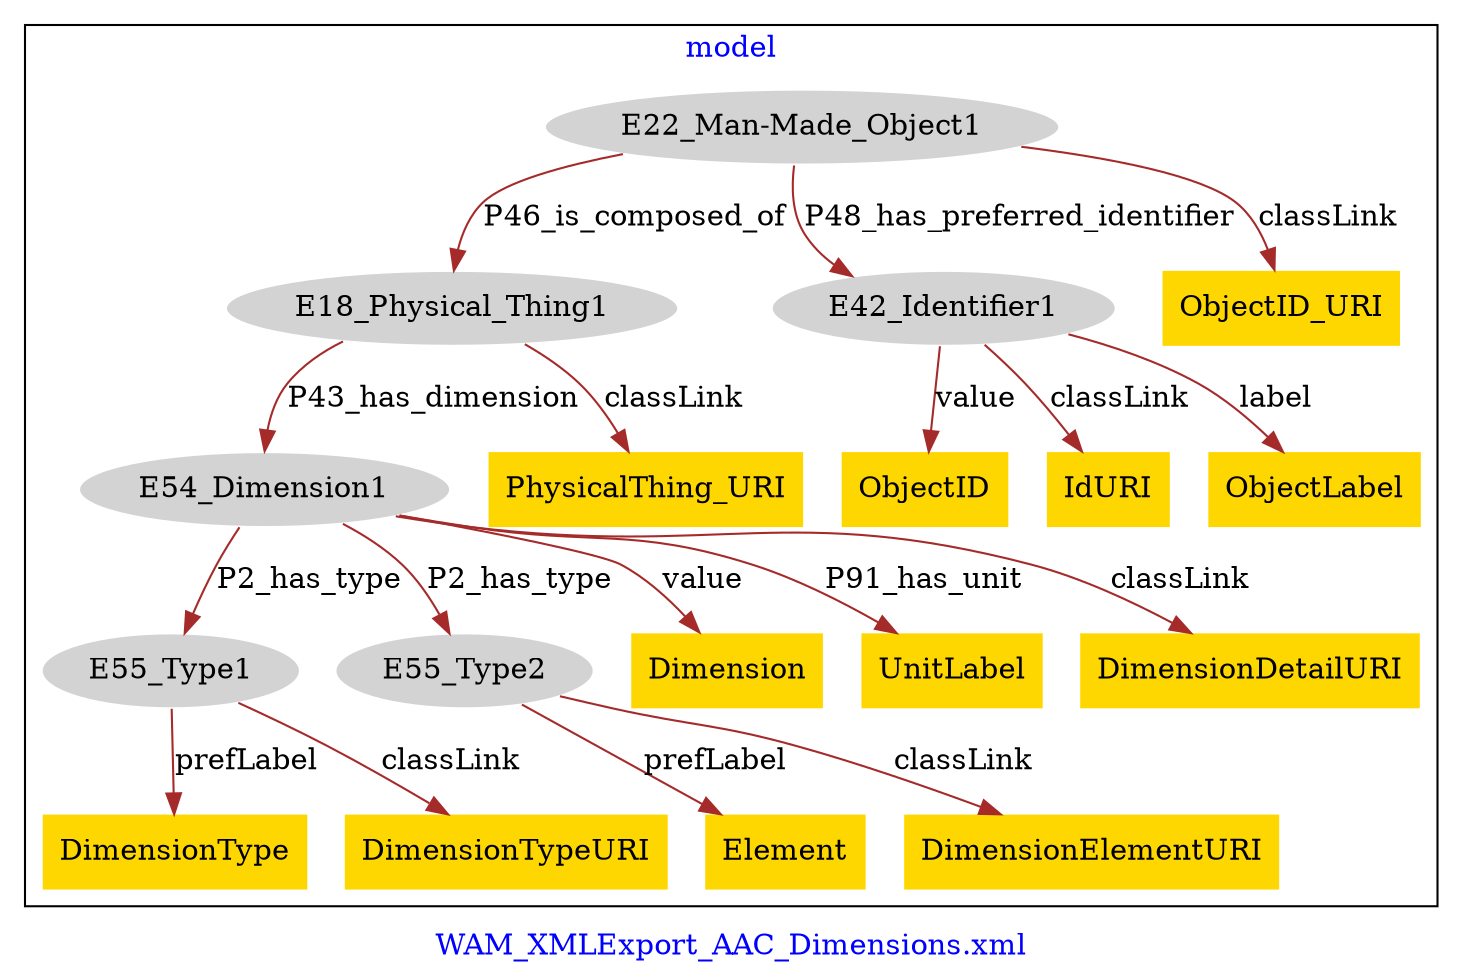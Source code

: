 digraph n0 {
fontcolor="blue"
remincross="true"
label="WAM_XMLExport_AAC_Dimensions.xml"
subgraph cluster {
label="model"
n2[style="filled",color="white",fillcolor="lightgray",label="E18_Physical_Thing1"];
n3[style="filled",color="white",fillcolor="lightgray",label="E54_Dimension1"];
n4[style="filled",color="white",fillcolor="lightgray",label="E22_Man-Made_Object1"];
n5[style="filled",color="white",fillcolor="lightgray",label="E42_Identifier1"];
n6[style="filled",color="white",fillcolor="lightgray",label="E55_Type1"];
n7[style="filled",color="white",fillcolor="lightgray",label="E55_Type2"];
n8[shape="plaintext",style="filled",fillcolor="gold",label="DimensionType"];
n9[shape="plaintext",style="filled",fillcolor="gold",label="ObjectID"];
n10[shape="plaintext",style="filled",fillcolor="gold",label="DimensionTypeURI"];
n11[shape="plaintext",style="filled",fillcolor="gold",label="Dimension"];
n12[shape="plaintext",style="filled",fillcolor="gold",label="UnitLabel"];
n13[shape="plaintext",style="filled",fillcolor="gold",label="IdURI"];
n14[shape="plaintext",style="filled",fillcolor="gold",label="Element"];
n15[shape="plaintext",style="filled",fillcolor="gold",label="ObjectID_URI"];
n16[shape="plaintext",style="filled",fillcolor="gold",label="PhysicalThing_URI"];
n17[shape="plaintext",style="filled",fillcolor="gold",label="ObjectLabel"];
n18[shape="plaintext",style="filled",fillcolor="gold",label="DimensionElementURI"];
n19[shape="plaintext",style="filled",fillcolor="gold",label="DimensionDetailURI"];
}
n2 -> n3[color="brown",fontcolor="black",label="P43_has_dimension"]
n4 -> n2[color="brown",fontcolor="black",label="P46_is_composed_of"]
n4 -> n5[color="brown",fontcolor="black",label="P48_has_preferred_identifier"]
n3 -> n6[color="brown",fontcolor="black",label="P2_has_type"]
n3 -> n7[color="brown",fontcolor="black",label="P2_has_type"]
n6 -> n8[color="brown",fontcolor="black",label="prefLabel"]
n5 -> n9[color="brown",fontcolor="black",label="value"]
n6 -> n10[color="brown",fontcolor="black",label="classLink"]
n3 -> n11[color="brown",fontcolor="black",label="value"]
n3 -> n12[color="brown",fontcolor="black",label="P91_has_unit"]
n5 -> n13[color="brown",fontcolor="black",label="classLink"]
n7 -> n14[color="brown",fontcolor="black",label="prefLabel"]
n4 -> n15[color="brown",fontcolor="black",label="classLink"]
n2 -> n16[color="brown",fontcolor="black",label="classLink"]
n5 -> n17[color="brown",fontcolor="black",label="label"]
n7 -> n18[color="brown",fontcolor="black",label="classLink"]
n3 -> n19[color="brown",fontcolor="black",label="classLink"]
}
